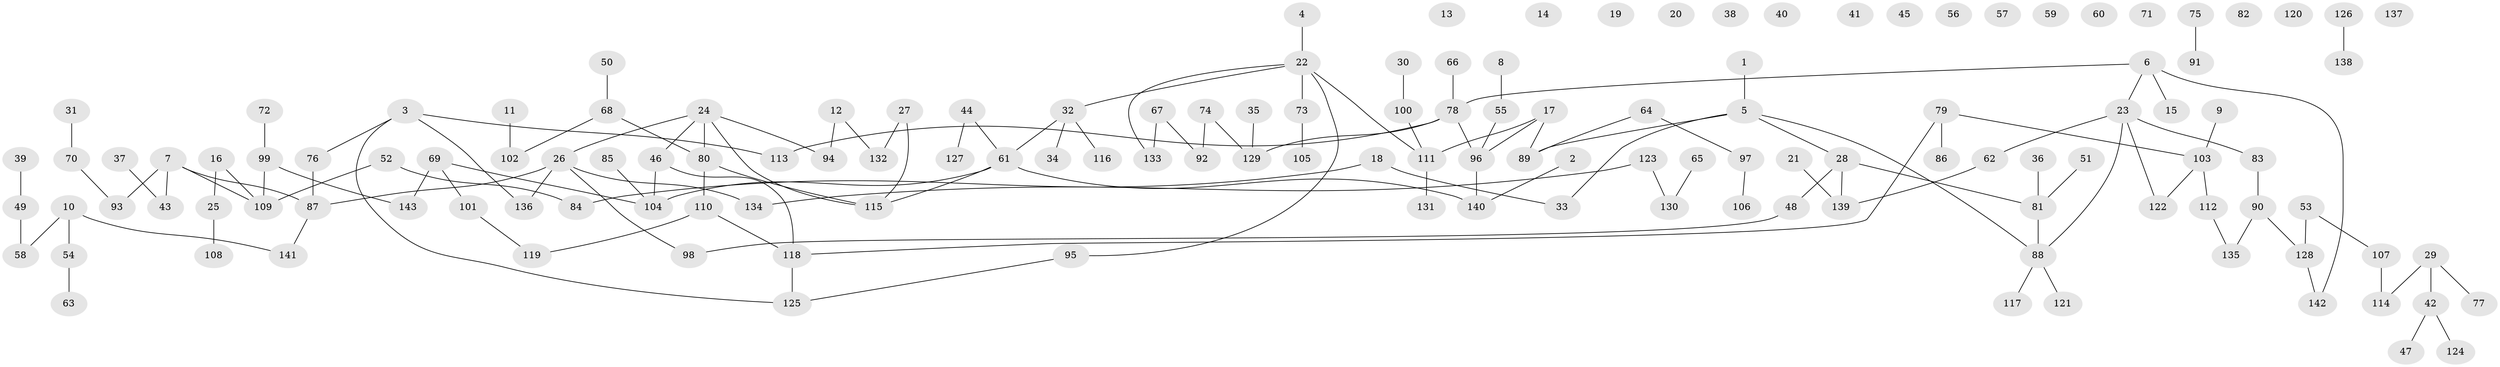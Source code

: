 // Generated by graph-tools (version 1.1) at 2025/40/03/09/25 04:40:12]
// undirected, 143 vertices, 144 edges
graph export_dot {
graph [start="1"]
  node [color=gray90,style=filled];
  1;
  2;
  3;
  4;
  5;
  6;
  7;
  8;
  9;
  10;
  11;
  12;
  13;
  14;
  15;
  16;
  17;
  18;
  19;
  20;
  21;
  22;
  23;
  24;
  25;
  26;
  27;
  28;
  29;
  30;
  31;
  32;
  33;
  34;
  35;
  36;
  37;
  38;
  39;
  40;
  41;
  42;
  43;
  44;
  45;
  46;
  47;
  48;
  49;
  50;
  51;
  52;
  53;
  54;
  55;
  56;
  57;
  58;
  59;
  60;
  61;
  62;
  63;
  64;
  65;
  66;
  67;
  68;
  69;
  70;
  71;
  72;
  73;
  74;
  75;
  76;
  77;
  78;
  79;
  80;
  81;
  82;
  83;
  84;
  85;
  86;
  87;
  88;
  89;
  90;
  91;
  92;
  93;
  94;
  95;
  96;
  97;
  98;
  99;
  100;
  101;
  102;
  103;
  104;
  105;
  106;
  107;
  108;
  109;
  110;
  111;
  112;
  113;
  114;
  115;
  116;
  117;
  118;
  119;
  120;
  121;
  122;
  123;
  124;
  125;
  126;
  127;
  128;
  129;
  130;
  131;
  132;
  133;
  134;
  135;
  136;
  137;
  138;
  139;
  140;
  141;
  142;
  143;
  1 -- 5;
  2 -- 140;
  3 -- 76;
  3 -- 113;
  3 -- 125;
  3 -- 136;
  4 -- 22;
  5 -- 28;
  5 -- 33;
  5 -- 88;
  5 -- 89;
  6 -- 15;
  6 -- 23;
  6 -- 78;
  6 -- 142;
  7 -- 43;
  7 -- 87;
  7 -- 93;
  7 -- 109;
  8 -- 55;
  9 -- 103;
  10 -- 54;
  10 -- 58;
  10 -- 141;
  11 -- 102;
  12 -- 94;
  12 -- 132;
  16 -- 25;
  16 -- 109;
  17 -- 89;
  17 -- 96;
  17 -- 111;
  18 -- 33;
  18 -- 84;
  21 -- 139;
  22 -- 32;
  22 -- 73;
  22 -- 95;
  22 -- 111;
  22 -- 133;
  23 -- 62;
  23 -- 83;
  23 -- 88;
  23 -- 122;
  24 -- 26;
  24 -- 46;
  24 -- 80;
  24 -- 94;
  24 -- 115;
  25 -- 108;
  26 -- 87;
  26 -- 98;
  26 -- 134;
  26 -- 136;
  27 -- 115;
  27 -- 132;
  28 -- 48;
  28 -- 81;
  28 -- 139;
  29 -- 42;
  29 -- 77;
  29 -- 114;
  30 -- 100;
  31 -- 70;
  32 -- 34;
  32 -- 61;
  32 -- 116;
  35 -- 129;
  36 -- 81;
  37 -- 43;
  39 -- 49;
  42 -- 47;
  42 -- 124;
  44 -- 61;
  44 -- 127;
  46 -- 104;
  46 -- 118;
  48 -- 98;
  49 -- 58;
  50 -- 68;
  51 -- 81;
  52 -- 84;
  52 -- 109;
  53 -- 107;
  53 -- 128;
  54 -- 63;
  55 -- 96;
  61 -- 104;
  61 -- 115;
  61 -- 140;
  62 -- 139;
  64 -- 89;
  64 -- 97;
  65 -- 130;
  66 -- 78;
  67 -- 92;
  67 -- 133;
  68 -- 80;
  68 -- 102;
  69 -- 101;
  69 -- 104;
  69 -- 143;
  70 -- 93;
  72 -- 99;
  73 -- 105;
  74 -- 92;
  74 -- 129;
  75 -- 91;
  76 -- 87;
  78 -- 96;
  78 -- 113;
  78 -- 129;
  79 -- 86;
  79 -- 103;
  79 -- 118;
  80 -- 110;
  80 -- 115;
  81 -- 88;
  83 -- 90;
  85 -- 104;
  87 -- 141;
  88 -- 117;
  88 -- 121;
  90 -- 128;
  90 -- 135;
  95 -- 125;
  96 -- 140;
  97 -- 106;
  99 -- 109;
  99 -- 143;
  100 -- 111;
  101 -- 119;
  103 -- 112;
  103 -- 122;
  107 -- 114;
  110 -- 118;
  110 -- 119;
  111 -- 131;
  112 -- 135;
  118 -- 125;
  123 -- 130;
  123 -- 134;
  126 -- 138;
  128 -- 142;
}
